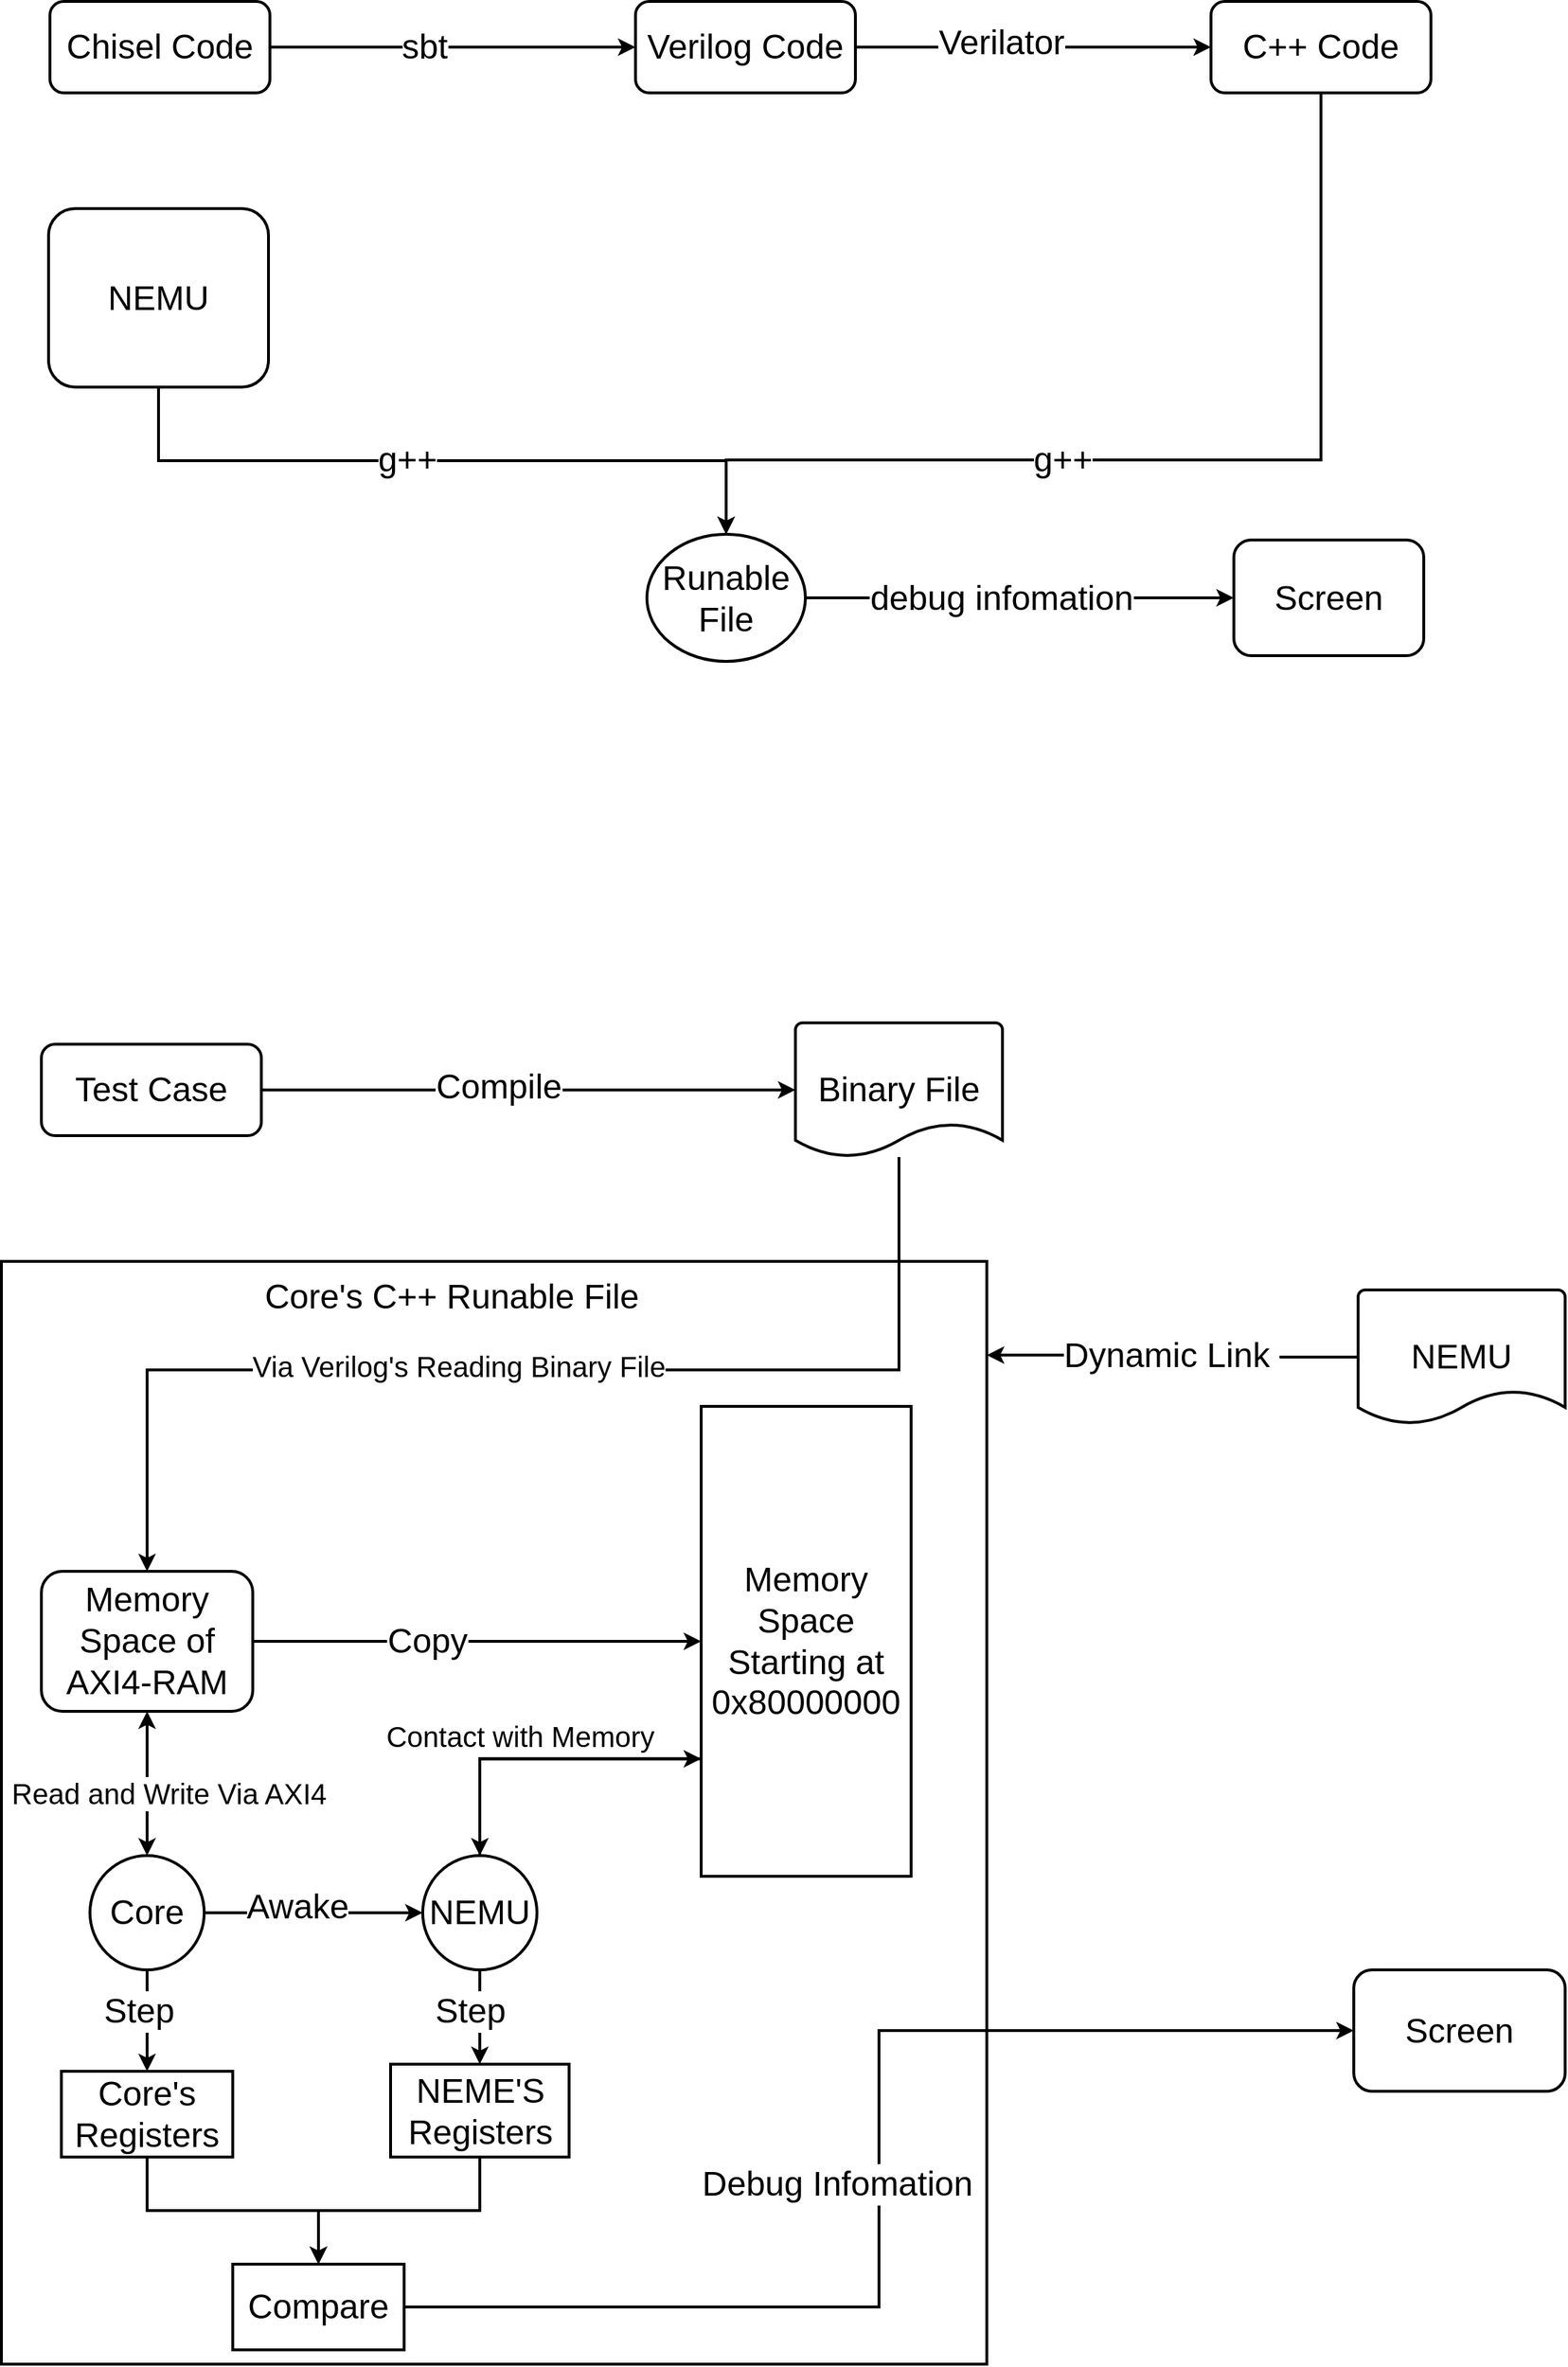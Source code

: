 <mxfile version="14.7.5" type="github">
  <diagram id="ec3TF1lzfjVL-cF0v1Sj" name="Page-1">
    <mxGraphModel dx="2062" dy="1160" grid="0" gridSize="10" guides="1" tooltips="1" connect="1" arrows="1" fold="1" page="1" pageScale="1" pageWidth="3300" pageHeight="4681" math="0" shadow="0">
      <root>
        <mxCell id="0" />
        <mxCell id="1" parent="0" />
        <mxCell id="zkI_0BeSPj_ualLFu1qc-7" style="edgeStyle=orthogonalEdgeStyle;rounded=0;orthogonalLoop=1;jettySize=auto;html=1;exitX=1;exitY=0.5;exitDx=0;exitDy=0;entryX=0;entryY=0.5;entryDx=0;entryDy=0;strokeWidth=2;" edge="1" parent="1" source="zkI_0BeSPj_ualLFu1qc-1" target="zkI_0BeSPj_ualLFu1qc-2">
          <mxGeometry relative="1" as="geometry" />
        </mxCell>
        <mxCell id="zkI_0BeSPj_ualLFu1qc-14" value="&lt;font style=&quot;font-size: 24px&quot;&gt;sbt&lt;/font&gt;" style="edgeLabel;html=1;align=center;verticalAlign=middle;resizable=0;points=[];" vertex="1" connectable="0" parent="zkI_0BeSPj_ualLFu1qc-7">
          <mxGeometry x="-0.156" relative="1" as="geometry">
            <mxPoint as="offset" />
          </mxGeometry>
        </mxCell>
        <mxCell id="zkI_0BeSPj_ualLFu1qc-1" value="&lt;font style=&quot;font-size: 24px&quot;&gt;Chisel Code&lt;/font&gt;" style="rounded=1;whiteSpace=wrap;html=1;strokeWidth=2;" vertex="1" parent="1">
          <mxGeometry x="288" y="282" width="154" height="64" as="geometry" />
        </mxCell>
        <mxCell id="zkI_0BeSPj_ualLFu1qc-8" style="edgeStyle=orthogonalEdgeStyle;rounded=0;orthogonalLoop=1;jettySize=auto;html=1;exitX=1;exitY=0.5;exitDx=0;exitDy=0;entryX=0;entryY=0.5;entryDx=0;entryDy=0;strokeWidth=2;" edge="1" parent="1" source="zkI_0BeSPj_ualLFu1qc-2" target="zkI_0BeSPj_ualLFu1qc-3">
          <mxGeometry relative="1" as="geometry" />
        </mxCell>
        <mxCell id="zkI_0BeSPj_ualLFu1qc-15" value="&lt;font style=&quot;font-size: 24px&quot;&gt;Verilator&lt;/font&gt;" style="edgeLabel;html=1;align=center;verticalAlign=middle;resizable=0;points=[];" vertex="1" connectable="0" parent="zkI_0BeSPj_ualLFu1qc-8">
          <mxGeometry x="-0.181" y="3" relative="1" as="geometry">
            <mxPoint as="offset" />
          </mxGeometry>
        </mxCell>
        <mxCell id="zkI_0BeSPj_ualLFu1qc-2" value="&lt;span style=&quot;font-size: 24px&quot;&gt;Verilog Code&lt;/span&gt;" style="rounded=1;whiteSpace=wrap;html=1;strokeWidth=2;" vertex="1" parent="1">
          <mxGeometry x="698" y="282" width="154" height="64" as="geometry" />
        </mxCell>
        <mxCell id="zkI_0BeSPj_ualLFu1qc-12" style="edgeStyle=orthogonalEdgeStyle;rounded=0;orthogonalLoop=1;jettySize=auto;html=1;exitX=0.5;exitY=1;exitDx=0;exitDy=0;entryX=0.5;entryY=0;entryDx=0;entryDy=0;strokeWidth=2;" edge="1" parent="1" source="zkI_0BeSPj_ualLFu1qc-3" target="zkI_0BeSPj_ualLFu1qc-5">
          <mxGeometry relative="1" as="geometry">
            <Array as="points">
              <mxPoint x="1178" y="603" />
              <mxPoint x="762" y="603" />
            </Array>
          </mxGeometry>
        </mxCell>
        <mxCell id="zkI_0BeSPj_ualLFu1qc-17" value="&lt;font style=&quot;font-size: 24px&quot;&gt;g++&lt;/font&gt;" style="edgeLabel;html=1;align=center;verticalAlign=middle;resizable=0;points=[];" vertex="1" connectable="0" parent="zkI_0BeSPj_ualLFu1qc-12">
          <mxGeometry x="0.207" relative="1" as="geometry">
            <mxPoint as="offset" />
          </mxGeometry>
        </mxCell>
        <mxCell id="zkI_0BeSPj_ualLFu1qc-3" value="&lt;span style=&quot;font-size: 24px&quot;&gt;C++ Code&lt;/span&gt;" style="rounded=1;whiteSpace=wrap;html=1;strokeWidth=2;" vertex="1" parent="1">
          <mxGeometry x="1101" y="282" width="154" height="64" as="geometry" />
        </mxCell>
        <mxCell id="zkI_0BeSPj_ualLFu1qc-10" style="edgeStyle=orthogonalEdgeStyle;rounded=0;orthogonalLoop=1;jettySize=auto;html=1;exitX=0.5;exitY=1;exitDx=0;exitDy=0;strokeWidth=2;" edge="1" parent="1" source="zkI_0BeSPj_ualLFu1qc-4" target="zkI_0BeSPj_ualLFu1qc-5">
          <mxGeometry relative="1" as="geometry" />
        </mxCell>
        <mxCell id="zkI_0BeSPj_ualLFu1qc-16" value="&lt;font style=&quot;font-size: 24px&quot;&gt;g++&lt;/font&gt;" style="edgeLabel;html=1;align=center;verticalAlign=middle;resizable=0;points=[];" vertex="1" connectable="0" parent="zkI_0BeSPj_ualLFu1qc-10">
          <mxGeometry x="-0.103" y="2" relative="1" as="geometry">
            <mxPoint x="1" y="1" as="offset" />
          </mxGeometry>
        </mxCell>
        <mxCell id="zkI_0BeSPj_ualLFu1qc-4" value="&lt;span style=&quot;font-size: 24px&quot;&gt;NEMU&lt;/span&gt;" style="rounded=1;whiteSpace=wrap;html=1;strokeWidth=2;" vertex="1" parent="1">
          <mxGeometry x="287" y="427" width="154" height="125" as="geometry" />
        </mxCell>
        <mxCell id="zkI_0BeSPj_ualLFu1qc-13" style="edgeStyle=orthogonalEdgeStyle;rounded=0;orthogonalLoop=1;jettySize=auto;html=1;exitX=1;exitY=0.5;exitDx=0;exitDy=0;strokeWidth=2;" edge="1" parent="1" source="zkI_0BeSPj_ualLFu1qc-5" target="zkI_0BeSPj_ualLFu1qc-6">
          <mxGeometry relative="1" as="geometry" />
        </mxCell>
        <mxCell id="zkI_0BeSPj_ualLFu1qc-18" value="&lt;font style=&quot;font-size: 24px&quot;&gt;debug infomation&lt;/font&gt;" style="edgeLabel;html=1;align=center;verticalAlign=middle;resizable=0;points=[];" vertex="1" connectable="0" parent="zkI_0BeSPj_ualLFu1qc-13">
          <mxGeometry x="-0.313" relative="1" as="geometry">
            <mxPoint x="34" as="offset" />
          </mxGeometry>
        </mxCell>
        <mxCell id="zkI_0BeSPj_ualLFu1qc-5" value="&lt;font style=&quot;font-size: 24px&quot;&gt;Runable File&lt;/font&gt;" style="ellipse;whiteSpace=wrap;html=1;strokeWidth=2;" vertex="1" parent="1">
          <mxGeometry x="706" y="655" width="111" height="89" as="geometry" />
        </mxCell>
        <mxCell id="zkI_0BeSPj_ualLFu1qc-6" value="&lt;span style=&quot;font-size: 24px&quot;&gt;Screen&lt;/span&gt;" style="rounded=1;whiteSpace=wrap;html=1;strokeWidth=2;" vertex="1" parent="1">
          <mxGeometry x="1117" y="659" width="133" height="81" as="geometry" />
        </mxCell>
        <mxCell id="zkI_0BeSPj_ualLFu1qc-35" style="edgeStyle=orthogonalEdgeStyle;rounded=0;orthogonalLoop=1;jettySize=auto;html=1;exitX=1;exitY=0.5;exitDx=0;exitDy=0;strokeWidth=2;" edge="1" parent="1" source="zkI_0BeSPj_ualLFu1qc-19" target="zkI_0BeSPj_ualLFu1qc-20">
          <mxGeometry relative="1" as="geometry" />
        </mxCell>
        <mxCell id="zkI_0BeSPj_ualLFu1qc-36" value="&lt;font style=&quot;font-size: 24px&quot;&gt;Compile&lt;/font&gt;" style="edgeLabel;html=1;align=center;verticalAlign=middle;resizable=0;points=[];" vertex="1" connectable="0" parent="zkI_0BeSPj_ualLFu1qc-35">
          <mxGeometry x="-0.155" y="3" relative="1" as="geometry">
            <mxPoint x="8" y="1" as="offset" />
          </mxGeometry>
        </mxCell>
        <mxCell id="zkI_0BeSPj_ualLFu1qc-19" value="&lt;font style=&quot;font-size: 24px&quot;&gt;Test Case&lt;/font&gt;" style="rounded=1;whiteSpace=wrap;html=1;strokeWidth=2;" vertex="1" parent="1">
          <mxGeometry x="282" y="1012" width="154" height="64" as="geometry" />
        </mxCell>
        <mxCell id="zkI_0BeSPj_ualLFu1qc-20" value="&lt;font style=&quot;font-size: 24px&quot;&gt;Binary File&lt;/font&gt;" style="strokeWidth=2;html=1;shape=mxgraph.flowchart.document2;whiteSpace=wrap;size=0.25;" vertex="1" parent="1">
          <mxGeometry x="810" y="997" width="145" height="94" as="geometry" />
        </mxCell>
        <mxCell id="zkI_0BeSPj_ualLFu1qc-21" value="" style="rounded=0;whiteSpace=wrap;html=1;strokeWidth=2;" vertex="1" parent="1">
          <mxGeometry x="254" y="1164" width="690" height="772" as="geometry" />
        </mxCell>
        <mxCell id="zkI_0BeSPj_ualLFu1qc-39" style="edgeStyle=orthogonalEdgeStyle;rounded=0;orthogonalLoop=1;jettySize=auto;html=1;exitX=1;exitY=0.5;exitDx=0;exitDy=0;entryX=0;entryY=0.5;entryDx=0;entryDy=0;strokeWidth=2;" edge="1" parent="1" source="zkI_0BeSPj_ualLFu1qc-23" target="zkI_0BeSPj_ualLFu1qc-24">
          <mxGeometry relative="1" as="geometry" />
        </mxCell>
        <mxCell id="zkI_0BeSPj_ualLFu1qc-56" value="&lt;font style=&quot;font-size: 24px&quot;&gt;Copy&lt;/font&gt;" style="edgeLabel;html=1;align=center;verticalAlign=middle;resizable=0;points=[];" vertex="1" connectable="0" parent="zkI_0BeSPj_ualLFu1qc-39">
          <mxGeometry x="-0.224" relative="1" as="geometry">
            <mxPoint as="offset" />
          </mxGeometry>
        </mxCell>
        <mxCell id="zkI_0BeSPj_ualLFu1qc-23" value="&lt;font style=&quot;font-size: 24px&quot;&gt;Memory Space of AXI4-RAM&lt;/font&gt;" style="rounded=1;whiteSpace=wrap;html=1;strokeWidth=2;" vertex="1" parent="1">
          <mxGeometry x="282" y="1381" width="148" height="98" as="geometry" />
        </mxCell>
        <mxCell id="zkI_0BeSPj_ualLFu1qc-45" style="edgeStyle=orthogonalEdgeStyle;rounded=0;orthogonalLoop=1;jettySize=auto;html=1;exitX=0;exitY=0.75;exitDx=0;exitDy=0;entryX=0.5;entryY=0;entryDx=0;entryDy=0;strokeWidth=2;" edge="1" parent="1" source="zkI_0BeSPj_ualLFu1qc-24" target="zkI_0BeSPj_ualLFu1qc-27">
          <mxGeometry relative="1" as="geometry" />
        </mxCell>
        <mxCell id="zkI_0BeSPj_ualLFu1qc-24" value="&lt;span&gt;&lt;font style=&quot;font-size: 24px&quot;&gt;Memory Space Starting at 0x80000000&lt;/font&gt;&lt;/span&gt;" style="rounded=0;whiteSpace=wrap;html=1;strokeWidth=2;" vertex="1" parent="1">
          <mxGeometry x="744" y="1265.5" width="147" height="329" as="geometry" />
        </mxCell>
        <mxCell id="zkI_0BeSPj_ualLFu1qc-42" style="edgeStyle=orthogonalEdgeStyle;rounded=0;orthogonalLoop=1;jettySize=auto;html=1;exitX=1;exitY=0.5;exitDx=0;exitDy=0;entryX=0;entryY=0.5;entryDx=0;entryDy=0;strokeWidth=2;" edge="1" parent="1" source="zkI_0BeSPj_ualLFu1qc-26" target="zkI_0BeSPj_ualLFu1qc-27">
          <mxGeometry relative="1" as="geometry" />
        </mxCell>
        <mxCell id="zkI_0BeSPj_ualLFu1qc-59" value="&lt;font style=&quot;font-size: 24px&quot;&gt;Awake&lt;/font&gt;" style="edgeLabel;html=1;align=center;verticalAlign=middle;resizable=0;points=[];" vertex="1" connectable="0" parent="zkI_0BeSPj_ualLFu1qc-42">
          <mxGeometry x="-0.234" y="2" relative="1" as="geometry">
            <mxPoint x="6" y="-2" as="offset" />
          </mxGeometry>
        </mxCell>
        <mxCell id="zkI_0BeSPj_ualLFu1qc-46" style="edgeStyle=orthogonalEdgeStyle;rounded=0;orthogonalLoop=1;jettySize=auto;html=1;exitX=0.5;exitY=1;exitDx=0;exitDy=0;entryX=0.5;entryY=0;entryDx=0;entryDy=0;strokeWidth=2;" edge="1" parent="1" source="zkI_0BeSPj_ualLFu1qc-26" target="zkI_0BeSPj_ualLFu1qc-29">
          <mxGeometry relative="1" as="geometry" />
        </mxCell>
        <mxCell id="zkI_0BeSPj_ualLFu1qc-26" value="&lt;font style=&quot;font-size: 24px&quot;&gt;Core&lt;/font&gt;" style="ellipse;whiteSpace=wrap;html=1;aspect=fixed;strokeWidth=2;" vertex="1" parent="1">
          <mxGeometry x="316" y="1580" width="80" height="80" as="geometry" />
        </mxCell>
        <mxCell id="zkI_0BeSPj_ualLFu1qc-44" style="edgeStyle=orthogonalEdgeStyle;rounded=0;orthogonalLoop=1;jettySize=auto;html=1;exitX=0.5;exitY=0;exitDx=0;exitDy=0;entryX=0;entryY=0.75;entryDx=0;entryDy=0;strokeWidth=2;" edge="1" parent="1" source="zkI_0BeSPj_ualLFu1qc-27" target="zkI_0BeSPj_ualLFu1qc-24">
          <mxGeometry relative="1" as="geometry" />
        </mxCell>
        <mxCell id="zkI_0BeSPj_ualLFu1qc-58" value="&lt;font style=&quot;font-size: 20px&quot;&gt;Contact with Memory&lt;/font&gt;" style="edgeLabel;html=1;align=center;verticalAlign=middle;resizable=0;points=[];" vertex="1" connectable="0" parent="zkI_0BeSPj_ualLFu1qc-44">
          <mxGeometry x="-0.037" y="-3" relative="1" as="geometry">
            <mxPoint x="-12" y="-20" as="offset" />
          </mxGeometry>
        </mxCell>
        <mxCell id="zkI_0BeSPj_ualLFu1qc-47" style="edgeStyle=orthogonalEdgeStyle;rounded=0;orthogonalLoop=1;jettySize=auto;html=1;exitX=0.5;exitY=1;exitDx=0;exitDy=0;strokeWidth=2;" edge="1" parent="1" source="zkI_0BeSPj_ualLFu1qc-27" target="zkI_0BeSPj_ualLFu1qc-30">
          <mxGeometry relative="1" as="geometry" />
        </mxCell>
        <mxCell id="zkI_0BeSPj_ualLFu1qc-27" value="&lt;font style=&quot;font-size: 24px&quot;&gt;NEMU&lt;/font&gt;" style="ellipse;whiteSpace=wrap;html=1;aspect=fixed;strokeWidth=2;" vertex="1" parent="1">
          <mxGeometry x="549" y="1580" width="80" height="80" as="geometry" />
        </mxCell>
        <mxCell id="zkI_0BeSPj_ualLFu1qc-48" style="edgeStyle=orthogonalEdgeStyle;rounded=0;orthogonalLoop=1;jettySize=auto;html=1;exitX=0.5;exitY=1;exitDx=0;exitDy=0;entryX=0.5;entryY=0;entryDx=0;entryDy=0;strokeWidth=2;" edge="1" parent="1" source="zkI_0BeSPj_ualLFu1qc-29" target="zkI_0BeSPj_ualLFu1qc-31">
          <mxGeometry relative="1" as="geometry" />
        </mxCell>
        <mxCell id="zkI_0BeSPj_ualLFu1qc-29" value="&lt;font style=&quot;font-size: 24px&quot;&gt;Core&#39;s Registers&lt;/font&gt;" style="rounded=0;whiteSpace=wrap;html=1;strokeWidth=2;" vertex="1" parent="1">
          <mxGeometry x="296" y="1731" width="120" height="60" as="geometry" />
        </mxCell>
        <mxCell id="zkI_0BeSPj_ualLFu1qc-50" style="edgeStyle=orthogonalEdgeStyle;rounded=0;orthogonalLoop=1;jettySize=auto;html=1;exitX=0.5;exitY=1;exitDx=0;exitDy=0;entryX=0.5;entryY=0;entryDx=0;entryDy=0;strokeWidth=2;" edge="1" parent="1" source="zkI_0BeSPj_ualLFu1qc-30" target="zkI_0BeSPj_ualLFu1qc-31">
          <mxGeometry relative="1" as="geometry" />
        </mxCell>
        <mxCell id="zkI_0BeSPj_ualLFu1qc-30" value="&lt;font style=&quot;font-size: 24px&quot;&gt;NEME&#39;S Registers&lt;/font&gt;" style="rounded=0;whiteSpace=wrap;html=1;strokeWidth=2;" vertex="1" parent="1">
          <mxGeometry x="526.5" y="1726" width="125" height="65" as="geometry" />
        </mxCell>
        <mxCell id="zkI_0BeSPj_ualLFu1qc-52" style="edgeStyle=orthogonalEdgeStyle;rounded=0;orthogonalLoop=1;jettySize=auto;html=1;exitX=1;exitY=0.5;exitDx=0;exitDy=0;entryX=0;entryY=0.5;entryDx=0;entryDy=0;strokeWidth=2;" edge="1" parent="1" source="zkI_0BeSPj_ualLFu1qc-31" target="zkI_0BeSPj_ualLFu1qc-34">
          <mxGeometry relative="1" as="geometry" />
        </mxCell>
        <mxCell id="zkI_0BeSPj_ualLFu1qc-62" value="&lt;font style=&quot;font-size: 24px&quot;&gt;Debug Infomation&lt;/font&gt;" style="edgeLabel;html=1;align=center;verticalAlign=middle;resizable=0;points=[];" vertex="1" connectable="0" parent="zkI_0BeSPj_ualLFu1qc-52">
          <mxGeometry x="0.355" y="2" relative="1" as="geometry">
            <mxPoint x="-85" y="109" as="offset" />
          </mxGeometry>
        </mxCell>
        <mxCell id="zkI_0BeSPj_ualLFu1qc-31" value="&lt;font style=&quot;font-size: 24px&quot;&gt;Compare&lt;/font&gt;" style="rounded=0;whiteSpace=wrap;html=1;strokeWidth=2;" vertex="1" parent="1">
          <mxGeometry x="416" y="1866" width="120" height="60" as="geometry" />
        </mxCell>
        <mxCell id="zkI_0BeSPj_ualLFu1qc-51" style="edgeStyle=orthogonalEdgeStyle;rounded=0;orthogonalLoop=1;jettySize=auto;html=1;exitX=0;exitY=0.5;exitDx=0;exitDy=0;exitPerimeter=0;entryX=1;entryY=0.085;entryDx=0;entryDy=0;entryPerimeter=0;strokeWidth=2;" edge="1" parent="1" source="zkI_0BeSPj_ualLFu1qc-33" target="zkI_0BeSPj_ualLFu1qc-21">
          <mxGeometry relative="1" as="geometry" />
        </mxCell>
        <mxCell id="zkI_0BeSPj_ualLFu1qc-63" value="&lt;font style=&quot;font-size: 24px&quot;&gt;Dynamic Link&amp;nbsp;&lt;/font&gt;" style="edgeLabel;html=1;align=center;verticalAlign=middle;resizable=0;points=[];" vertex="1" connectable="0" parent="zkI_0BeSPj_ualLFu1qc-51">
          <mxGeometry x="0.212" y="1" relative="1" as="geometry">
            <mxPoint x="26" y="-1" as="offset" />
          </mxGeometry>
        </mxCell>
        <mxCell id="zkI_0BeSPj_ualLFu1qc-33" value="&lt;span style=&quot;font-size: 24px&quot;&gt;NEMU&lt;/span&gt;" style="strokeWidth=2;html=1;shape=mxgraph.flowchart.document2;whiteSpace=wrap;size=0.25;" vertex="1" parent="1">
          <mxGeometry x="1204" y="1184" width="145" height="94" as="geometry" />
        </mxCell>
        <mxCell id="zkI_0BeSPj_ualLFu1qc-34" value="&lt;span style=&quot;font-size: 24px&quot;&gt;Screen&lt;/span&gt;" style="rounded=1;whiteSpace=wrap;html=1;strokeWidth=2;" vertex="1" parent="1">
          <mxGeometry x="1201" y="1660" width="148" height="85" as="geometry" />
        </mxCell>
        <mxCell id="zkI_0BeSPj_ualLFu1qc-37" value="&lt;font style=&quot;font-size: 24px&quot;&gt;Core&#39;s C++ Runable File&lt;/font&gt;" style="text;html=1;strokeColor=none;fillColor=none;align=center;verticalAlign=middle;whiteSpace=wrap;rounded=0;" vertex="1" parent="1">
          <mxGeometry x="416" y="1167" width="307" height="43" as="geometry" />
        </mxCell>
        <mxCell id="zkI_0BeSPj_ualLFu1qc-40" style="edgeStyle=orthogonalEdgeStyle;rounded=0;orthogonalLoop=1;jettySize=auto;html=1;strokeWidth=2;entryX=0.5;entryY=0;entryDx=0;entryDy=0;" edge="1" parent="1" source="zkI_0BeSPj_ualLFu1qc-20" target="zkI_0BeSPj_ualLFu1qc-23">
          <mxGeometry relative="1" as="geometry">
            <mxPoint x="356" y="1325" as="targetPoint" />
            <Array as="points">
              <mxPoint x="883" y="1240" />
              <mxPoint x="356" y="1240" />
            </Array>
          </mxGeometry>
        </mxCell>
        <mxCell id="zkI_0BeSPj_ualLFu1qc-53" value="&lt;font style=&quot;font-size: 20px&quot;&gt;Via Verilog&#39;s Reading Binary File&lt;/font&gt;" style="edgeLabel;html=1;align=center;verticalAlign=middle;resizable=0;points=[];" vertex="1" connectable="0" parent="zkI_0BeSPj_ualLFu1qc-40">
          <mxGeometry x="0.306" y="2" relative="1" as="geometry">
            <mxPoint x="75" y="-5" as="offset" />
          </mxGeometry>
        </mxCell>
        <mxCell id="zkI_0BeSPj_ualLFu1qc-41" value="" style="endArrow=classic;startArrow=classic;html=1;strokeWidth=2;entryX=0.5;entryY=1;entryDx=0;entryDy=0;exitX=0.5;exitY=0;exitDx=0;exitDy=0;" edge="1" parent="1" source="zkI_0BeSPj_ualLFu1qc-26" target="zkI_0BeSPj_ualLFu1qc-23">
          <mxGeometry width="50" height="50" relative="1" as="geometry">
            <mxPoint x="423" y="1556" as="sourcePoint" />
            <mxPoint x="473" y="1506" as="targetPoint" />
          </mxGeometry>
        </mxCell>
        <mxCell id="zkI_0BeSPj_ualLFu1qc-57" value="&lt;font style=&quot;font-size: 20px&quot;&gt;Read and Write Via AXI4&lt;/font&gt;" style="edgeLabel;html=1;align=center;verticalAlign=middle;resizable=0;points=[];" vertex="1" connectable="0" parent="zkI_0BeSPj_ualLFu1qc-41">
          <mxGeometry x="-0.365" y="1" relative="1" as="geometry">
            <mxPoint x="16" y="-12" as="offset" />
          </mxGeometry>
        </mxCell>
        <mxCell id="zkI_0BeSPj_ualLFu1qc-60" value="&lt;span style=&quot;font-size: 24px&quot;&gt;Step&lt;/span&gt;" style="edgeLabel;html=1;align=center;verticalAlign=middle;resizable=0;points=[];" vertex="1" connectable="0" parent="1">
          <mxGeometry x="469" y="1620" as="geometry">
            <mxPoint x="-119" y="69" as="offset" />
          </mxGeometry>
        </mxCell>
        <mxCell id="zkI_0BeSPj_ualLFu1qc-61" value="&lt;span style=&quot;font-size: 24px&quot;&gt;Step&lt;/span&gt;" style="edgeLabel;html=1;align=center;verticalAlign=middle;resizable=0;points=[];" vertex="1" connectable="0" parent="1">
          <mxGeometry x="701" y="1620" as="geometry">
            <mxPoint x="-119" y="69" as="offset" />
          </mxGeometry>
        </mxCell>
      </root>
    </mxGraphModel>
  </diagram>
</mxfile>
